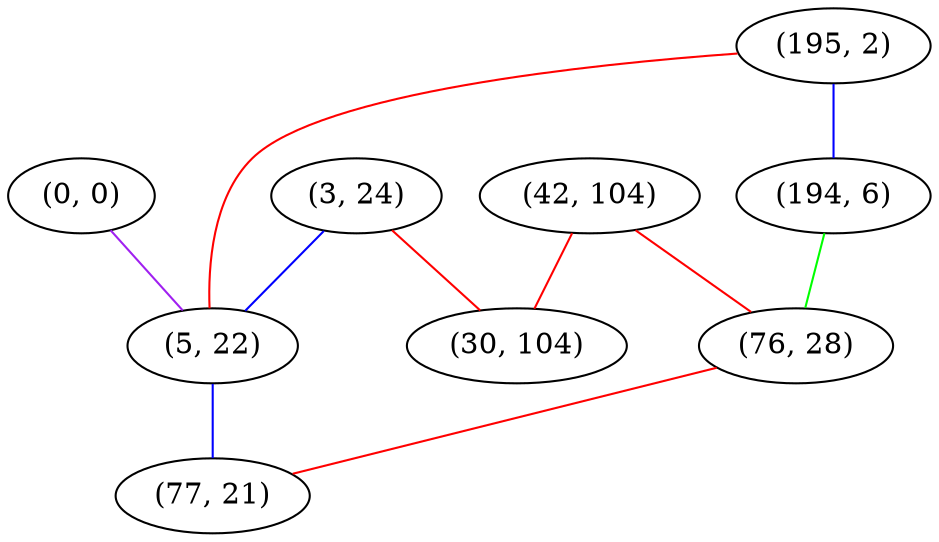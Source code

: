 graph "" {
"(3, 24)";
"(42, 104)";
"(195, 2)";
"(194, 6)";
"(30, 104)";
"(0, 0)";
"(5, 22)";
"(76, 28)";
"(77, 21)";
"(3, 24)" -- "(5, 22)"  [color=blue, key=0, weight=3];
"(3, 24)" -- "(30, 104)"  [color=red, key=0, weight=1];
"(42, 104)" -- "(76, 28)"  [color=red, key=0, weight=1];
"(42, 104)" -- "(30, 104)"  [color=red, key=0, weight=1];
"(195, 2)" -- "(5, 22)"  [color=red, key=0, weight=1];
"(195, 2)" -- "(194, 6)"  [color=blue, key=0, weight=3];
"(194, 6)" -- "(76, 28)"  [color=green, key=0, weight=2];
"(0, 0)" -- "(5, 22)"  [color=purple, key=0, weight=4];
"(5, 22)" -- "(77, 21)"  [color=blue, key=0, weight=3];
"(76, 28)" -- "(77, 21)"  [color=red, key=0, weight=1];
}
